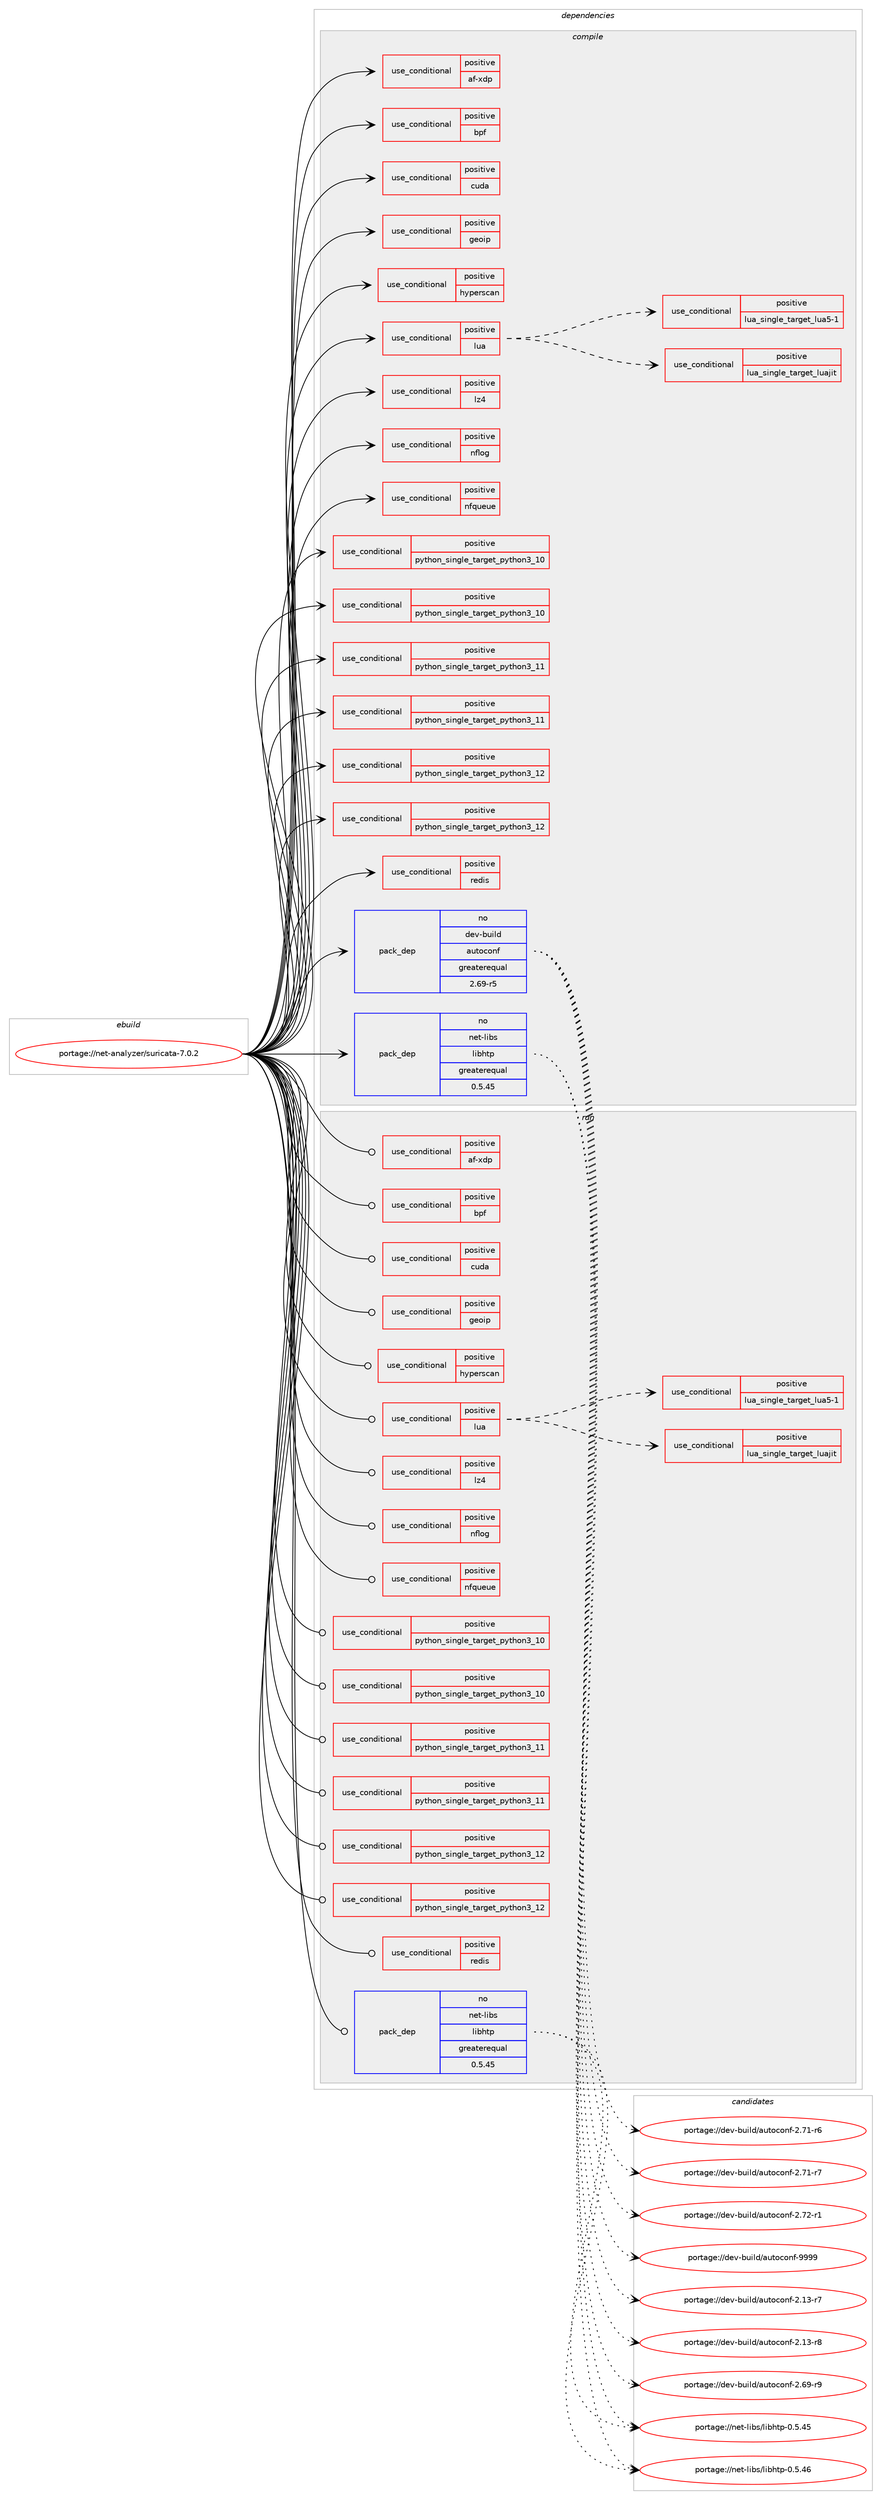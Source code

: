digraph prolog {

# *************
# Graph options
# *************

newrank=true;
concentrate=true;
compound=true;
graph [rankdir=LR,fontname=Helvetica,fontsize=10,ranksep=1.5];#, ranksep=2.5, nodesep=0.2];
edge  [arrowhead=vee];
node  [fontname=Helvetica,fontsize=10];

# **********
# The ebuild
# **********

subgraph cluster_leftcol {
color=gray;
label=<<i>ebuild</i>>;
id [label="portage://net-analyzer/suricata-7.0.2", color=red, width=4, href="../net-analyzer/suricata-7.0.2.svg"];
}

# ****************
# The dependencies
# ****************

subgraph cluster_midcol {
color=gray;
label=<<i>dependencies</i>>;
subgraph cluster_compile {
fillcolor="#eeeeee";
style=filled;
label=<<i>compile</i>>;
subgraph cond488 {
dependency593 [label=<<TABLE BORDER="0" CELLBORDER="1" CELLSPACING="0" CELLPADDING="4"><TR><TD ROWSPAN="3" CELLPADDING="10">use_conditional</TD></TR><TR><TD>positive</TD></TR><TR><TD>af-xdp</TD></TR></TABLE>>, shape=none, color=red];
# *** BEGIN UNKNOWN DEPENDENCY TYPE (TODO) ***
# dependency593 -> package_dependency(portage://net-analyzer/suricata-7.0.2,install,no,net-libs,xdp-tools,none,[,,],[],[])
# *** END UNKNOWN DEPENDENCY TYPE (TODO) ***

}
id:e -> dependency593:w [weight=20,style="solid",arrowhead="vee"];
subgraph cond489 {
dependency594 [label=<<TABLE BORDER="0" CELLBORDER="1" CELLSPACING="0" CELLPADDING="4"><TR><TD ROWSPAN="3" CELLPADDING="10">use_conditional</TD></TR><TR><TD>positive</TD></TR><TR><TD>bpf</TD></TR></TABLE>>, shape=none, color=red];
# *** BEGIN UNKNOWN DEPENDENCY TYPE (TODO) ***
# dependency594 -> package_dependency(portage://net-analyzer/suricata-7.0.2,install,no,dev-libs,libbpf,none,[,,],[],[])
# *** END UNKNOWN DEPENDENCY TYPE (TODO) ***

}
id:e -> dependency594:w [weight=20,style="solid",arrowhead="vee"];
subgraph cond490 {
dependency595 [label=<<TABLE BORDER="0" CELLBORDER="1" CELLSPACING="0" CELLPADDING="4"><TR><TD ROWSPAN="3" CELLPADDING="10">use_conditional</TD></TR><TR><TD>positive</TD></TR><TR><TD>cuda</TD></TR></TABLE>>, shape=none, color=red];
# *** BEGIN UNKNOWN DEPENDENCY TYPE (TODO) ***
# dependency595 -> package_dependency(portage://net-analyzer/suricata-7.0.2,install,no,dev-util,nvidia-cuda-toolkit,none,[,,],[],[])
# *** END UNKNOWN DEPENDENCY TYPE (TODO) ***

}
id:e -> dependency595:w [weight=20,style="solid",arrowhead="vee"];
subgraph cond491 {
dependency596 [label=<<TABLE BORDER="0" CELLBORDER="1" CELLSPACING="0" CELLPADDING="4"><TR><TD ROWSPAN="3" CELLPADDING="10">use_conditional</TD></TR><TR><TD>positive</TD></TR><TR><TD>geoip</TD></TR></TABLE>>, shape=none, color=red];
# *** BEGIN UNKNOWN DEPENDENCY TYPE (TODO) ***
# dependency596 -> package_dependency(portage://net-analyzer/suricata-7.0.2,install,no,dev-libs,libmaxminddb,none,[,,],any_same_slot,[])
# *** END UNKNOWN DEPENDENCY TYPE (TODO) ***

}
id:e -> dependency596:w [weight=20,style="solid",arrowhead="vee"];
subgraph cond492 {
dependency597 [label=<<TABLE BORDER="0" CELLBORDER="1" CELLSPACING="0" CELLPADDING="4"><TR><TD ROWSPAN="3" CELLPADDING="10">use_conditional</TD></TR><TR><TD>positive</TD></TR><TR><TD>hyperscan</TD></TR></TABLE>>, shape=none, color=red];
# *** BEGIN UNKNOWN DEPENDENCY TYPE (TODO) ***
# dependency597 -> package_dependency(portage://net-analyzer/suricata-7.0.2,install,no,dev-libs,hyperscan,none,[,,],[],[])
# *** END UNKNOWN DEPENDENCY TYPE (TODO) ***

}
id:e -> dependency597:w [weight=20,style="solid",arrowhead="vee"];
subgraph cond493 {
dependency598 [label=<<TABLE BORDER="0" CELLBORDER="1" CELLSPACING="0" CELLPADDING="4"><TR><TD ROWSPAN="3" CELLPADDING="10">use_conditional</TD></TR><TR><TD>positive</TD></TR><TR><TD>lua</TD></TR></TABLE>>, shape=none, color=red];
subgraph cond494 {
dependency599 [label=<<TABLE BORDER="0" CELLBORDER="1" CELLSPACING="0" CELLPADDING="4"><TR><TD ROWSPAN="3" CELLPADDING="10">use_conditional</TD></TR><TR><TD>positive</TD></TR><TR><TD>lua_single_target_luajit</TD></TR></TABLE>>, shape=none, color=red];
# *** BEGIN UNKNOWN DEPENDENCY TYPE (TODO) ***
# dependency599 -> package_dependency(portage://net-analyzer/suricata-7.0.2,install,no,dev-lang,luajit,none,[,,],any_same_slot,[])
# *** END UNKNOWN DEPENDENCY TYPE (TODO) ***

}
dependency598:e -> dependency599:w [weight=20,style="dashed",arrowhead="vee"];
subgraph cond495 {
dependency600 [label=<<TABLE BORDER="0" CELLBORDER="1" CELLSPACING="0" CELLPADDING="4"><TR><TD ROWSPAN="3" CELLPADDING="10">use_conditional</TD></TR><TR><TD>positive</TD></TR><TR><TD>lua_single_target_lua5-1</TD></TR></TABLE>>, shape=none, color=red];
# *** BEGIN UNKNOWN DEPENDENCY TYPE (TODO) ***
# dependency600 -> package_dependency(portage://net-analyzer/suricata-7.0.2,install,no,dev-lang,lua,none,[,,],[slot(5.1)],[])
# *** END UNKNOWN DEPENDENCY TYPE (TODO) ***

}
dependency598:e -> dependency600:w [weight=20,style="dashed",arrowhead="vee"];
}
id:e -> dependency598:w [weight=20,style="solid",arrowhead="vee"];
subgraph cond496 {
dependency601 [label=<<TABLE BORDER="0" CELLBORDER="1" CELLSPACING="0" CELLPADDING="4"><TR><TD ROWSPAN="3" CELLPADDING="10">use_conditional</TD></TR><TR><TD>positive</TD></TR><TR><TD>lz4</TD></TR></TABLE>>, shape=none, color=red];
# *** BEGIN UNKNOWN DEPENDENCY TYPE (TODO) ***
# dependency601 -> package_dependency(portage://net-analyzer/suricata-7.0.2,install,no,app-arch,lz4,none,[,,],[],[])
# *** END UNKNOWN DEPENDENCY TYPE (TODO) ***

}
id:e -> dependency601:w [weight=20,style="solid",arrowhead="vee"];
subgraph cond497 {
dependency602 [label=<<TABLE BORDER="0" CELLBORDER="1" CELLSPACING="0" CELLPADDING="4"><TR><TD ROWSPAN="3" CELLPADDING="10">use_conditional</TD></TR><TR><TD>positive</TD></TR><TR><TD>nflog</TD></TR></TABLE>>, shape=none, color=red];
# *** BEGIN UNKNOWN DEPENDENCY TYPE (TODO) ***
# dependency602 -> package_dependency(portage://net-analyzer/suricata-7.0.2,install,no,net-libs,libnetfilter_log,none,[,,],[],[])
# *** END UNKNOWN DEPENDENCY TYPE (TODO) ***

}
id:e -> dependency602:w [weight=20,style="solid",arrowhead="vee"];
subgraph cond498 {
dependency603 [label=<<TABLE BORDER="0" CELLBORDER="1" CELLSPACING="0" CELLPADDING="4"><TR><TD ROWSPAN="3" CELLPADDING="10">use_conditional</TD></TR><TR><TD>positive</TD></TR><TR><TD>nfqueue</TD></TR></TABLE>>, shape=none, color=red];
# *** BEGIN UNKNOWN DEPENDENCY TYPE (TODO) ***
# dependency603 -> package_dependency(portage://net-analyzer/suricata-7.0.2,install,no,net-libs,libnetfilter_queue,none,[,,],[],[])
# *** END UNKNOWN DEPENDENCY TYPE (TODO) ***

}
id:e -> dependency603:w [weight=20,style="solid",arrowhead="vee"];
subgraph cond499 {
dependency604 [label=<<TABLE BORDER="0" CELLBORDER="1" CELLSPACING="0" CELLPADDING="4"><TR><TD ROWSPAN="3" CELLPADDING="10">use_conditional</TD></TR><TR><TD>positive</TD></TR><TR><TD>python_single_target_python3_10</TD></TR></TABLE>>, shape=none, color=red];
# *** BEGIN UNKNOWN DEPENDENCY TYPE (TODO) ***
# dependency604 -> package_dependency(portage://net-analyzer/suricata-7.0.2,install,no,dev-lang,python,none,[,,],[slot(3.10)],[])
# *** END UNKNOWN DEPENDENCY TYPE (TODO) ***

}
id:e -> dependency604:w [weight=20,style="solid",arrowhead="vee"];
subgraph cond500 {
dependency605 [label=<<TABLE BORDER="0" CELLBORDER="1" CELLSPACING="0" CELLPADDING="4"><TR><TD ROWSPAN="3" CELLPADDING="10">use_conditional</TD></TR><TR><TD>positive</TD></TR><TR><TD>python_single_target_python3_10</TD></TR></TABLE>>, shape=none, color=red];
# *** BEGIN UNKNOWN DEPENDENCY TYPE (TODO) ***
# dependency605 -> package_dependency(portage://net-analyzer/suricata-7.0.2,install,no,dev-python,pyyaml,none,[,,],[],[use(enable(python_targets_python3_10),negative)])
# *** END UNKNOWN DEPENDENCY TYPE (TODO) ***

}
id:e -> dependency605:w [weight=20,style="solid",arrowhead="vee"];
subgraph cond501 {
dependency606 [label=<<TABLE BORDER="0" CELLBORDER="1" CELLSPACING="0" CELLPADDING="4"><TR><TD ROWSPAN="3" CELLPADDING="10">use_conditional</TD></TR><TR><TD>positive</TD></TR><TR><TD>python_single_target_python3_11</TD></TR></TABLE>>, shape=none, color=red];
# *** BEGIN UNKNOWN DEPENDENCY TYPE (TODO) ***
# dependency606 -> package_dependency(portage://net-analyzer/suricata-7.0.2,install,no,dev-lang,python,none,[,,],[slot(3.11)],[])
# *** END UNKNOWN DEPENDENCY TYPE (TODO) ***

}
id:e -> dependency606:w [weight=20,style="solid",arrowhead="vee"];
subgraph cond502 {
dependency607 [label=<<TABLE BORDER="0" CELLBORDER="1" CELLSPACING="0" CELLPADDING="4"><TR><TD ROWSPAN="3" CELLPADDING="10">use_conditional</TD></TR><TR><TD>positive</TD></TR><TR><TD>python_single_target_python3_11</TD></TR></TABLE>>, shape=none, color=red];
# *** BEGIN UNKNOWN DEPENDENCY TYPE (TODO) ***
# dependency607 -> package_dependency(portage://net-analyzer/suricata-7.0.2,install,no,dev-python,pyyaml,none,[,,],[],[use(enable(python_targets_python3_11),negative)])
# *** END UNKNOWN DEPENDENCY TYPE (TODO) ***

}
id:e -> dependency607:w [weight=20,style="solid",arrowhead="vee"];
subgraph cond503 {
dependency608 [label=<<TABLE BORDER="0" CELLBORDER="1" CELLSPACING="0" CELLPADDING="4"><TR><TD ROWSPAN="3" CELLPADDING="10">use_conditional</TD></TR><TR><TD>positive</TD></TR><TR><TD>python_single_target_python3_12</TD></TR></TABLE>>, shape=none, color=red];
# *** BEGIN UNKNOWN DEPENDENCY TYPE (TODO) ***
# dependency608 -> package_dependency(portage://net-analyzer/suricata-7.0.2,install,no,dev-lang,python,none,[,,],[slot(3.12)],[])
# *** END UNKNOWN DEPENDENCY TYPE (TODO) ***

}
id:e -> dependency608:w [weight=20,style="solid",arrowhead="vee"];
subgraph cond504 {
dependency609 [label=<<TABLE BORDER="0" CELLBORDER="1" CELLSPACING="0" CELLPADDING="4"><TR><TD ROWSPAN="3" CELLPADDING="10">use_conditional</TD></TR><TR><TD>positive</TD></TR><TR><TD>python_single_target_python3_12</TD></TR></TABLE>>, shape=none, color=red];
# *** BEGIN UNKNOWN DEPENDENCY TYPE (TODO) ***
# dependency609 -> package_dependency(portage://net-analyzer/suricata-7.0.2,install,no,dev-python,pyyaml,none,[,,],[],[use(enable(python_targets_python3_12),negative)])
# *** END UNKNOWN DEPENDENCY TYPE (TODO) ***

}
id:e -> dependency609:w [weight=20,style="solid",arrowhead="vee"];
subgraph cond505 {
dependency610 [label=<<TABLE BORDER="0" CELLBORDER="1" CELLSPACING="0" CELLPADDING="4"><TR><TD ROWSPAN="3" CELLPADDING="10">use_conditional</TD></TR><TR><TD>positive</TD></TR><TR><TD>redis</TD></TR></TABLE>>, shape=none, color=red];
# *** BEGIN UNKNOWN DEPENDENCY TYPE (TODO) ***
# dependency610 -> package_dependency(portage://net-analyzer/suricata-7.0.2,install,no,dev-libs,hiredis,none,[,,],any_same_slot,[])
# *** END UNKNOWN DEPENDENCY TYPE (TODO) ***

}
id:e -> dependency610:w [weight=20,style="solid",arrowhead="vee"];
# *** BEGIN UNKNOWN DEPENDENCY TYPE (TODO) ***
# id -> package_dependency(portage://net-analyzer/suricata-7.0.2,install,no,acct-group,suricata,none,[,,],[],[])
# *** END UNKNOWN DEPENDENCY TYPE (TODO) ***

# *** BEGIN UNKNOWN DEPENDENCY TYPE (TODO) ***
# id -> package_dependency(portage://net-analyzer/suricata-7.0.2,install,no,acct-user,suricata,none,[,,],[],[])
# *** END UNKNOWN DEPENDENCY TYPE (TODO) ***

subgraph pack90 {
dependency611 [label=<<TABLE BORDER="0" CELLBORDER="1" CELLSPACING="0" CELLPADDING="4" WIDTH="220"><TR><TD ROWSPAN="6" CELLPADDING="30">pack_dep</TD></TR><TR><TD WIDTH="110">no</TD></TR><TR><TD>dev-build</TD></TR><TR><TD>autoconf</TD></TR><TR><TD>greaterequal</TD></TR><TR><TD>2.69-r5</TD></TR></TABLE>>, shape=none, color=blue];
}
id:e -> dependency611:w [weight=20,style="solid",arrowhead="vee"];
# *** BEGIN UNKNOWN DEPENDENCY TYPE (TODO) ***
# id -> package_dependency(portage://net-analyzer/suricata-7.0.2,install,no,dev-libs,jansson,none,[,,],any_same_slot,[])
# *** END UNKNOWN DEPENDENCY TYPE (TODO) ***

# *** BEGIN UNKNOWN DEPENDENCY TYPE (TODO) ***
# id -> package_dependency(portage://net-analyzer/suricata-7.0.2,install,no,dev-libs,libpcre2,none,[,,],[],[])
# *** END UNKNOWN DEPENDENCY TYPE (TODO) ***

# *** BEGIN UNKNOWN DEPENDENCY TYPE (TODO) ***
# id -> package_dependency(portage://net-analyzer/suricata-7.0.2,install,no,dev-libs,libyaml,none,[,,],[],[])
# *** END UNKNOWN DEPENDENCY TYPE (TODO) ***

# *** BEGIN UNKNOWN DEPENDENCY TYPE (TODO) ***
# id -> package_dependency(portage://net-analyzer/suricata-7.0.2,install,no,dev-libs,nspr,none,[,,],[],[])
# *** END UNKNOWN DEPENDENCY TYPE (TODO) ***

# *** BEGIN UNKNOWN DEPENDENCY TYPE (TODO) ***
# id -> package_dependency(portage://net-analyzer/suricata-7.0.2,install,no,dev-libs,nss,none,[,,],[],[])
# *** END UNKNOWN DEPENDENCY TYPE (TODO) ***

subgraph pack91 {
dependency612 [label=<<TABLE BORDER="0" CELLBORDER="1" CELLSPACING="0" CELLPADDING="4" WIDTH="220"><TR><TD ROWSPAN="6" CELLPADDING="30">pack_dep</TD></TR><TR><TD WIDTH="110">no</TD></TR><TR><TD>net-libs</TD></TR><TR><TD>libhtp</TD></TR><TR><TD>greaterequal</TD></TR><TR><TD>0.5.45</TD></TR></TABLE>>, shape=none, color=blue];
}
id:e -> dependency612:w [weight=20,style="solid",arrowhead="vee"];
# *** BEGIN UNKNOWN DEPENDENCY TYPE (TODO) ***
# id -> package_dependency(portage://net-analyzer/suricata-7.0.2,install,no,net-libs,libnet,none,[,,],any_different_slot,[])
# *** END UNKNOWN DEPENDENCY TYPE (TODO) ***

# *** BEGIN UNKNOWN DEPENDENCY TYPE (TODO) ***
# id -> package_dependency(portage://net-analyzer/suricata-7.0.2,install,no,net-libs,libnfnetlink,none,[,,],[],[])
# *** END UNKNOWN DEPENDENCY TYPE (TODO) ***

# *** BEGIN UNKNOWN DEPENDENCY TYPE (TODO) ***
# id -> package_dependency(portage://net-analyzer/suricata-7.0.2,install,no,net-libs,libpcap,none,[,,],[],[])
# *** END UNKNOWN DEPENDENCY TYPE (TODO) ***

# *** BEGIN UNKNOWN DEPENDENCY TYPE (TODO) ***
# id -> package_dependency(portage://net-analyzer/suricata-7.0.2,install,no,sys-apps,file,none,[,,],[],[])
# *** END UNKNOWN DEPENDENCY TYPE (TODO) ***

# *** BEGIN UNKNOWN DEPENDENCY TYPE (TODO) ***
# id -> package_dependency(portage://net-analyzer/suricata-7.0.2,install,no,sys-libs,libcap-ng,none,[,,],[],[])
# *** END UNKNOWN DEPENDENCY TYPE (TODO) ***

# *** BEGIN UNKNOWN DEPENDENCY TYPE (TODO) ***
# id -> package_dependency(portage://net-analyzer/suricata-7.0.2,install,no,virtual,rust,none,[,,],[],[])
# *** END UNKNOWN DEPENDENCY TYPE (TODO) ***

}
subgraph cluster_compileandrun {
fillcolor="#eeeeee";
style=filled;
label=<<i>compile and run</i>>;
}
subgraph cluster_run {
fillcolor="#eeeeee";
style=filled;
label=<<i>run</i>>;
subgraph cond506 {
dependency613 [label=<<TABLE BORDER="0" CELLBORDER="1" CELLSPACING="0" CELLPADDING="4"><TR><TD ROWSPAN="3" CELLPADDING="10">use_conditional</TD></TR><TR><TD>positive</TD></TR><TR><TD>af-xdp</TD></TR></TABLE>>, shape=none, color=red];
# *** BEGIN UNKNOWN DEPENDENCY TYPE (TODO) ***
# dependency613 -> package_dependency(portage://net-analyzer/suricata-7.0.2,run,no,net-libs,xdp-tools,none,[,,],[],[])
# *** END UNKNOWN DEPENDENCY TYPE (TODO) ***

}
id:e -> dependency613:w [weight=20,style="solid",arrowhead="odot"];
subgraph cond507 {
dependency614 [label=<<TABLE BORDER="0" CELLBORDER="1" CELLSPACING="0" CELLPADDING="4"><TR><TD ROWSPAN="3" CELLPADDING="10">use_conditional</TD></TR><TR><TD>positive</TD></TR><TR><TD>bpf</TD></TR></TABLE>>, shape=none, color=red];
# *** BEGIN UNKNOWN DEPENDENCY TYPE (TODO) ***
# dependency614 -> package_dependency(portage://net-analyzer/suricata-7.0.2,run,no,dev-libs,libbpf,none,[,,],[],[])
# *** END UNKNOWN DEPENDENCY TYPE (TODO) ***

}
id:e -> dependency614:w [weight=20,style="solid",arrowhead="odot"];
subgraph cond508 {
dependency615 [label=<<TABLE BORDER="0" CELLBORDER="1" CELLSPACING="0" CELLPADDING="4"><TR><TD ROWSPAN="3" CELLPADDING="10">use_conditional</TD></TR><TR><TD>positive</TD></TR><TR><TD>cuda</TD></TR></TABLE>>, shape=none, color=red];
# *** BEGIN UNKNOWN DEPENDENCY TYPE (TODO) ***
# dependency615 -> package_dependency(portage://net-analyzer/suricata-7.0.2,run,no,dev-util,nvidia-cuda-toolkit,none,[,,],[],[])
# *** END UNKNOWN DEPENDENCY TYPE (TODO) ***

}
id:e -> dependency615:w [weight=20,style="solid",arrowhead="odot"];
subgraph cond509 {
dependency616 [label=<<TABLE BORDER="0" CELLBORDER="1" CELLSPACING="0" CELLPADDING="4"><TR><TD ROWSPAN="3" CELLPADDING="10">use_conditional</TD></TR><TR><TD>positive</TD></TR><TR><TD>geoip</TD></TR></TABLE>>, shape=none, color=red];
# *** BEGIN UNKNOWN DEPENDENCY TYPE (TODO) ***
# dependency616 -> package_dependency(portage://net-analyzer/suricata-7.0.2,run,no,dev-libs,libmaxminddb,none,[,,],any_same_slot,[])
# *** END UNKNOWN DEPENDENCY TYPE (TODO) ***

}
id:e -> dependency616:w [weight=20,style="solid",arrowhead="odot"];
subgraph cond510 {
dependency617 [label=<<TABLE BORDER="0" CELLBORDER="1" CELLSPACING="0" CELLPADDING="4"><TR><TD ROWSPAN="3" CELLPADDING="10">use_conditional</TD></TR><TR><TD>positive</TD></TR><TR><TD>hyperscan</TD></TR></TABLE>>, shape=none, color=red];
# *** BEGIN UNKNOWN DEPENDENCY TYPE (TODO) ***
# dependency617 -> package_dependency(portage://net-analyzer/suricata-7.0.2,run,no,dev-libs,hyperscan,none,[,,],[],[])
# *** END UNKNOWN DEPENDENCY TYPE (TODO) ***

}
id:e -> dependency617:w [weight=20,style="solid",arrowhead="odot"];
subgraph cond511 {
dependency618 [label=<<TABLE BORDER="0" CELLBORDER="1" CELLSPACING="0" CELLPADDING="4"><TR><TD ROWSPAN="3" CELLPADDING="10">use_conditional</TD></TR><TR><TD>positive</TD></TR><TR><TD>lua</TD></TR></TABLE>>, shape=none, color=red];
subgraph cond512 {
dependency619 [label=<<TABLE BORDER="0" CELLBORDER="1" CELLSPACING="0" CELLPADDING="4"><TR><TD ROWSPAN="3" CELLPADDING="10">use_conditional</TD></TR><TR><TD>positive</TD></TR><TR><TD>lua_single_target_luajit</TD></TR></TABLE>>, shape=none, color=red];
# *** BEGIN UNKNOWN DEPENDENCY TYPE (TODO) ***
# dependency619 -> package_dependency(portage://net-analyzer/suricata-7.0.2,run,no,dev-lang,luajit,none,[,,],any_same_slot,[])
# *** END UNKNOWN DEPENDENCY TYPE (TODO) ***

}
dependency618:e -> dependency619:w [weight=20,style="dashed",arrowhead="vee"];
subgraph cond513 {
dependency620 [label=<<TABLE BORDER="0" CELLBORDER="1" CELLSPACING="0" CELLPADDING="4"><TR><TD ROWSPAN="3" CELLPADDING="10">use_conditional</TD></TR><TR><TD>positive</TD></TR><TR><TD>lua_single_target_lua5-1</TD></TR></TABLE>>, shape=none, color=red];
# *** BEGIN UNKNOWN DEPENDENCY TYPE (TODO) ***
# dependency620 -> package_dependency(portage://net-analyzer/suricata-7.0.2,run,no,dev-lang,lua,none,[,,],[slot(5.1)],[])
# *** END UNKNOWN DEPENDENCY TYPE (TODO) ***

}
dependency618:e -> dependency620:w [weight=20,style="dashed",arrowhead="vee"];
}
id:e -> dependency618:w [weight=20,style="solid",arrowhead="odot"];
subgraph cond514 {
dependency621 [label=<<TABLE BORDER="0" CELLBORDER="1" CELLSPACING="0" CELLPADDING="4"><TR><TD ROWSPAN="3" CELLPADDING="10">use_conditional</TD></TR><TR><TD>positive</TD></TR><TR><TD>lz4</TD></TR></TABLE>>, shape=none, color=red];
# *** BEGIN UNKNOWN DEPENDENCY TYPE (TODO) ***
# dependency621 -> package_dependency(portage://net-analyzer/suricata-7.0.2,run,no,app-arch,lz4,none,[,,],[],[])
# *** END UNKNOWN DEPENDENCY TYPE (TODO) ***

}
id:e -> dependency621:w [weight=20,style="solid",arrowhead="odot"];
subgraph cond515 {
dependency622 [label=<<TABLE BORDER="0" CELLBORDER="1" CELLSPACING="0" CELLPADDING="4"><TR><TD ROWSPAN="3" CELLPADDING="10">use_conditional</TD></TR><TR><TD>positive</TD></TR><TR><TD>nflog</TD></TR></TABLE>>, shape=none, color=red];
# *** BEGIN UNKNOWN DEPENDENCY TYPE (TODO) ***
# dependency622 -> package_dependency(portage://net-analyzer/suricata-7.0.2,run,no,net-libs,libnetfilter_log,none,[,,],[],[])
# *** END UNKNOWN DEPENDENCY TYPE (TODO) ***

}
id:e -> dependency622:w [weight=20,style="solid",arrowhead="odot"];
subgraph cond516 {
dependency623 [label=<<TABLE BORDER="0" CELLBORDER="1" CELLSPACING="0" CELLPADDING="4"><TR><TD ROWSPAN="3" CELLPADDING="10">use_conditional</TD></TR><TR><TD>positive</TD></TR><TR><TD>nfqueue</TD></TR></TABLE>>, shape=none, color=red];
# *** BEGIN UNKNOWN DEPENDENCY TYPE (TODO) ***
# dependency623 -> package_dependency(portage://net-analyzer/suricata-7.0.2,run,no,net-libs,libnetfilter_queue,none,[,,],[],[])
# *** END UNKNOWN DEPENDENCY TYPE (TODO) ***

}
id:e -> dependency623:w [weight=20,style="solid",arrowhead="odot"];
subgraph cond517 {
dependency624 [label=<<TABLE BORDER="0" CELLBORDER="1" CELLSPACING="0" CELLPADDING="4"><TR><TD ROWSPAN="3" CELLPADDING="10">use_conditional</TD></TR><TR><TD>positive</TD></TR><TR><TD>python_single_target_python3_10</TD></TR></TABLE>>, shape=none, color=red];
# *** BEGIN UNKNOWN DEPENDENCY TYPE (TODO) ***
# dependency624 -> package_dependency(portage://net-analyzer/suricata-7.0.2,run,no,dev-lang,python,none,[,,],[slot(3.10)],[])
# *** END UNKNOWN DEPENDENCY TYPE (TODO) ***

}
id:e -> dependency624:w [weight=20,style="solid",arrowhead="odot"];
subgraph cond518 {
dependency625 [label=<<TABLE BORDER="0" CELLBORDER="1" CELLSPACING="0" CELLPADDING="4"><TR><TD ROWSPAN="3" CELLPADDING="10">use_conditional</TD></TR><TR><TD>positive</TD></TR><TR><TD>python_single_target_python3_10</TD></TR></TABLE>>, shape=none, color=red];
# *** BEGIN UNKNOWN DEPENDENCY TYPE (TODO) ***
# dependency625 -> package_dependency(portage://net-analyzer/suricata-7.0.2,run,no,dev-python,pyyaml,none,[,,],[],[use(enable(python_targets_python3_10),negative)])
# *** END UNKNOWN DEPENDENCY TYPE (TODO) ***

}
id:e -> dependency625:w [weight=20,style="solid",arrowhead="odot"];
subgraph cond519 {
dependency626 [label=<<TABLE BORDER="0" CELLBORDER="1" CELLSPACING="0" CELLPADDING="4"><TR><TD ROWSPAN="3" CELLPADDING="10">use_conditional</TD></TR><TR><TD>positive</TD></TR><TR><TD>python_single_target_python3_11</TD></TR></TABLE>>, shape=none, color=red];
# *** BEGIN UNKNOWN DEPENDENCY TYPE (TODO) ***
# dependency626 -> package_dependency(portage://net-analyzer/suricata-7.0.2,run,no,dev-lang,python,none,[,,],[slot(3.11)],[])
# *** END UNKNOWN DEPENDENCY TYPE (TODO) ***

}
id:e -> dependency626:w [weight=20,style="solid",arrowhead="odot"];
subgraph cond520 {
dependency627 [label=<<TABLE BORDER="0" CELLBORDER="1" CELLSPACING="0" CELLPADDING="4"><TR><TD ROWSPAN="3" CELLPADDING="10">use_conditional</TD></TR><TR><TD>positive</TD></TR><TR><TD>python_single_target_python3_11</TD></TR></TABLE>>, shape=none, color=red];
# *** BEGIN UNKNOWN DEPENDENCY TYPE (TODO) ***
# dependency627 -> package_dependency(portage://net-analyzer/suricata-7.0.2,run,no,dev-python,pyyaml,none,[,,],[],[use(enable(python_targets_python3_11),negative)])
# *** END UNKNOWN DEPENDENCY TYPE (TODO) ***

}
id:e -> dependency627:w [weight=20,style="solid",arrowhead="odot"];
subgraph cond521 {
dependency628 [label=<<TABLE BORDER="0" CELLBORDER="1" CELLSPACING="0" CELLPADDING="4"><TR><TD ROWSPAN="3" CELLPADDING="10">use_conditional</TD></TR><TR><TD>positive</TD></TR><TR><TD>python_single_target_python3_12</TD></TR></TABLE>>, shape=none, color=red];
# *** BEGIN UNKNOWN DEPENDENCY TYPE (TODO) ***
# dependency628 -> package_dependency(portage://net-analyzer/suricata-7.0.2,run,no,dev-lang,python,none,[,,],[slot(3.12)],[])
# *** END UNKNOWN DEPENDENCY TYPE (TODO) ***

}
id:e -> dependency628:w [weight=20,style="solid",arrowhead="odot"];
subgraph cond522 {
dependency629 [label=<<TABLE BORDER="0" CELLBORDER="1" CELLSPACING="0" CELLPADDING="4"><TR><TD ROWSPAN="3" CELLPADDING="10">use_conditional</TD></TR><TR><TD>positive</TD></TR><TR><TD>python_single_target_python3_12</TD></TR></TABLE>>, shape=none, color=red];
# *** BEGIN UNKNOWN DEPENDENCY TYPE (TODO) ***
# dependency629 -> package_dependency(portage://net-analyzer/suricata-7.0.2,run,no,dev-python,pyyaml,none,[,,],[],[use(enable(python_targets_python3_12),negative)])
# *** END UNKNOWN DEPENDENCY TYPE (TODO) ***

}
id:e -> dependency629:w [weight=20,style="solid",arrowhead="odot"];
subgraph cond523 {
dependency630 [label=<<TABLE BORDER="0" CELLBORDER="1" CELLSPACING="0" CELLPADDING="4"><TR><TD ROWSPAN="3" CELLPADDING="10">use_conditional</TD></TR><TR><TD>positive</TD></TR><TR><TD>redis</TD></TR></TABLE>>, shape=none, color=red];
# *** BEGIN UNKNOWN DEPENDENCY TYPE (TODO) ***
# dependency630 -> package_dependency(portage://net-analyzer/suricata-7.0.2,run,no,dev-libs,hiredis,none,[,,],any_same_slot,[])
# *** END UNKNOWN DEPENDENCY TYPE (TODO) ***

}
id:e -> dependency630:w [weight=20,style="solid",arrowhead="odot"];
# *** BEGIN UNKNOWN DEPENDENCY TYPE (TODO) ***
# id -> package_dependency(portage://net-analyzer/suricata-7.0.2,run,no,acct-group,suricata,none,[,,],[],[])
# *** END UNKNOWN DEPENDENCY TYPE (TODO) ***

# *** BEGIN UNKNOWN DEPENDENCY TYPE (TODO) ***
# id -> package_dependency(portage://net-analyzer/suricata-7.0.2,run,no,acct-user,suricata,none,[,,],[],[])
# *** END UNKNOWN DEPENDENCY TYPE (TODO) ***

# *** BEGIN UNKNOWN DEPENDENCY TYPE (TODO) ***
# id -> package_dependency(portage://net-analyzer/suricata-7.0.2,run,no,dev-libs,jansson,none,[,,],any_same_slot,[])
# *** END UNKNOWN DEPENDENCY TYPE (TODO) ***

# *** BEGIN UNKNOWN DEPENDENCY TYPE (TODO) ***
# id -> package_dependency(portage://net-analyzer/suricata-7.0.2,run,no,dev-libs,libpcre2,none,[,,],[],[])
# *** END UNKNOWN DEPENDENCY TYPE (TODO) ***

# *** BEGIN UNKNOWN DEPENDENCY TYPE (TODO) ***
# id -> package_dependency(portage://net-analyzer/suricata-7.0.2,run,no,dev-libs,libyaml,none,[,,],[],[])
# *** END UNKNOWN DEPENDENCY TYPE (TODO) ***

# *** BEGIN UNKNOWN DEPENDENCY TYPE (TODO) ***
# id -> package_dependency(portage://net-analyzer/suricata-7.0.2,run,no,dev-libs,nspr,none,[,,],[],[])
# *** END UNKNOWN DEPENDENCY TYPE (TODO) ***

# *** BEGIN UNKNOWN DEPENDENCY TYPE (TODO) ***
# id -> package_dependency(portage://net-analyzer/suricata-7.0.2,run,no,dev-libs,nss,none,[,,],[],[])
# *** END UNKNOWN DEPENDENCY TYPE (TODO) ***

subgraph pack92 {
dependency631 [label=<<TABLE BORDER="0" CELLBORDER="1" CELLSPACING="0" CELLPADDING="4" WIDTH="220"><TR><TD ROWSPAN="6" CELLPADDING="30">pack_dep</TD></TR><TR><TD WIDTH="110">no</TD></TR><TR><TD>net-libs</TD></TR><TR><TD>libhtp</TD></TR><TR><TD>greaterequal</TD></TR><TR><TD>0.5.45</TD></TR></TABLE>>, shape=none, color=blue];
}
id:e -> dependency631:w [weight=20,style="solid",arrowhead="odot"];
# *** BEGIN UNKNOWN DEPENDENCY TYPE (TODO) ***
# id -> package_dependency(portage://net-analyzer/suricata-7.0.2,run,no,net-libs,libnet,none,[,,],any_different_slot,[])
# *** END UNKNOWN DEPENDENCY TYPE (TODO) ***

# *** BEGIN UNKNOWN DEPENDENCY TYPE (TODO) ***
# id -> package_dependency(portage://net-analyzer/suricata-7.0.2,run,no,net-libs,libnfnetlink,none,[,,],[],[])
# *** END UNKNOWN DEPENDENCY TYPE (TODO) ***

# *** BEGIN UNKNOWN DEPENDENCY TYPE (TODO) ***
# id -> package_dependency(portage://net-analyzer/suricata-7.0.2,run,no,net-libs,libpcap,none,[,,],[],[])
# *** END UNKNOWN DEPENDENCY TYPE (TODO) ***

# *** BEGIN UNKNOWN DEPENDENCY TYPE (TODO) ***
# id -> package_dependency(portage://net-analyzer/suricata-7.0.2,run,no,sys-apps,file,none,[,,],[],[])
# *** END UNKNOWN DEPENDENCY TYPE (TODO) ***

# *** BEGIN UNKNOWN DEPENDENCY TYPE (TODO) ***
# id -> package_dependency(portage://net-analyzer/suricata-7.0.2,run,no,sys-libs,libcap-ng,none,[,,],[],[])
# *** END UNKNOWN DEPENDENCY TYPE (TODO) ***

# *** BEGIN UNKNOWN DEPENDENCY TYPE (TODO) ***
# id -> package_dependency(portage://net-analyzer/suricata-7.0.2,run,no,virtual,tmpfiles,none,[,,],[],[])
# *** END UNKNOWN DEPENDENCY TYPE (TODO) ***

}
}

# **************
# The candidates
# **************

subgraph cluster_choices {
rank=same;
color=gray;
label=<<i>candidates</i>>;

subgraph choice90 {
color=black;
nodesep=1;
choice100101118459811710510810047971171161119911111010245504649514511455 [label="portage://dev-build/autoconf-2.13-r7", color=red, width=4,href="../dev-build/autoconf-2.13-r7.svg"];
choice100101118459811710510810047971171161119911111010245504649514511456 [label="portage://dev-build/autoconf-2.13-r8", color=red, width=4,href="../dev-build/autoconf-2.13-r8.svg"];
choice100101118459811710510810047971171161119911111010245504654574511457 [label="portage://dev-build/autoconf-2.69-r9", color=red, width=4,href="../dev-build/autoconf-2.69-r9.svg"];
choice100101118459811710510810047971171161119911111010245504655494511454 [label="portage://dev-build/autoconf-2.71-r6", color=red, width=4,href="../dev-build/autoconf-2.71-r6.svg"];
choice100101118459811710510810047971171161119911111010245504655494511455 [label="portage://dev-build/autoconf-2.71-r7", color=red, width=4,href="../dev-build/autoconf-2.71-r7.svg"];
choice100101118459811710510810047971171161119911111010245504655504511449 [label="portage://dev-build/autoconf-2.72-r1", color=red, width=4,href="../dev-build/autoconf-2.72-r1.svg"];
choice10010111845981171051081004797117116111991111101024557575757 [label="portage://dev-build/autoconf-9999", color=red, width=4,href="../dev-build/autoconf-9999.svg"];
dependency611:e -> choice100101118459811710510810047971171161119911111010245504649514511455:w [style=dotted,weight="100"];
dependency611:e -> choice100101118459811710510810047971171161119911111010245504649514511456:w [style=dotted,weight="100"];
dependency611:e -> choice100101118459811710510810047971171161119911111010245504654574511457:w [style=dotted,weight="100"];
dependency611:e -> choice100101118459811710510810047971171161119911111010245504655494511454:w [style=dotted,weight="100"];
dependency611:e -> choice100101118459811710510810047971171161119911111010245504655494511455:w [style=dotted,weight="100"];
dependency611:e -> choice100101118459811710510810047971171161119911111010245504655504511449:w [style=dotted,weight="100"];
dependency611:e -> choice10010111845981171051081004797117116111991111101024557575757:w [style=dotted,weight="100"];
}
subgraph choice91 {
color=black;
nodesep=1;
choice1101011164510810598115471081059810411611245484653465253 [label="portage://net-libs/libhtp-0.5.45", color=red, width=4,href="../net-libs/libhtp-0.5.45.svg"];
choice1101011164510810598115471081059810411611245484653465254 [label="portage://net-libs/libhtp-0.5.46", color=red, width=4,href="../net-libs/libhtp-0.5.46.svg"];
dependency612:e -> choice1101011164510810598115471081059810411611245484653465253:w [style=dotted,weight="100"];
dependency612:e -> choice1101011164510810598115471081059810411611245484653465254:w [style=dotted,weight="100"];
}
subgraph choice92 {
color=black;
nodesep=1;
choice1101011164510810598115471081059810411611245484653465253 [label="portage://net-libs/libhtp-0.5.45", color=red, width=4,href="../net-libs/libhtp-0.5.45.svg"];
choice1101011164510810598115471081059810411611245484653465254 [label="portage://net-libs/libhtp-0.5.46", color=red, width=4,href="../net-libs/libhtp-0.5.46.svg"];
dependency631:e -> choice1101011164510810598115471081059810411611245484653465253:w [style=dotted,weight="100"];
dependency631:e -> choice1101011164510810598115471081059810411611245484653465254:w [style=dotted,weight="100"];
}
}

}
